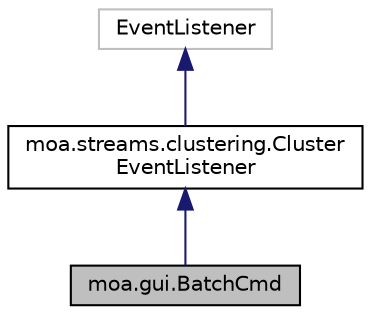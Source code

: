digraph "moa.gui.BatchCmd"
{
 // LATEX_PDF_SIZE
  edge [fontname="Helvetica",fontsize="10",labelfontname="Helvetica",labelfontsize="10"];
  node [fontname="Helvetica",fontsize="10",shape=record];
  Node1 [label="moa.gui.BatchCmd",height=0.2,width=0.4,color="black", fillcolor="grey75", style="filled", fontcolor="black",tooltip=" "];
  Node2 -> Node1 [dir="back",color="midnightblue",fontsize="10",style="solid",fontname="Helvetica"];
  Node2 [label="moa.streams.clustering.Cluster\lEventListener",height=0.2,width=0.4,color="black", fillcolor="white", style="filled",URL="$interfacemoa_1_1streams_1_1clustering_1_1_cluster_event_listener.html",tooltip=" "];
  Node3 -> Node2 [dir="back",color="midnightblue",fontsize="10",style="solid",fontname="Helvetica"];
  Node3 [label="EventListener",height=0.2,width=0.4,color="grey75", fillcolor="white", style="filled",tooltip=" "];
}
